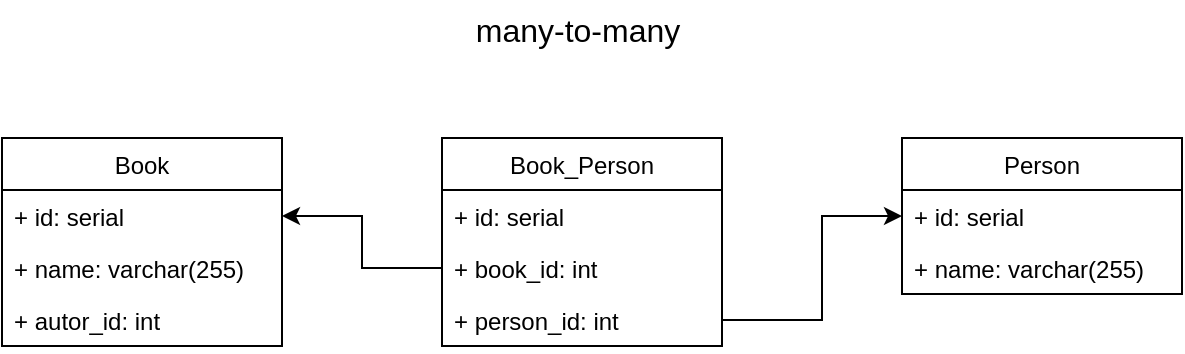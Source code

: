 <mxfile version="16.5.3" type="device"><diagram id="AyGQZr1kFWxZ1HhYFHWs" name="Страница 1"><mxGraphModel dx="1102" dy="600" grid="1" gridSize="10" guides="1" tooltips="1" connect="1" arrows="1" fold="1" page="1" pageScale="1" pageWidth="827" pageHeight="1169" math="0" shadow="0"><root><mxCell id="0"/><mxCell id="1" parent="0"/><mxCell id="9V9yxR8pkP40WK6slRC2-5" value="Person" style="swimlane;fontStyle=0;childLayout=stackLayout;horizontal=1;startSize=26;fillColor=none;horizontalStack=0;resizeParent=1;resizeParentMax=0;resizeLast=0;collapsible=1;marginBottom=0;" vertex="1" parent="1"><mxGeometry x="550" y="240" width="140" height="78" as="geometry"/></mxCell><mxCell id="9V9yxR8pkP40WK6slRC2-6" value="+ id: serial" style="text;strokeColor=none;fillColor=none;align=left;verticalAlign=top;spacingLeft=4;spacingRight=4;overflow=hidden;rotatable=0;points=[[0,0.5],[1,0.5]];portConstraint=eastwest;" vertex="1" parent="9V9yxR8pkP40WK6slRC2-5"><mxGeometry y="26" width="140" height="26" as="geometry"/></mxCell><mxCell id="9V9yxR8pkP40WK6slRC2-7" value="+ name: varchar(255)" style="text;strokeColor=none;fillColor=none;align=left;verticalAlign=top;spacingLeft=4;spacingRight=4;overflow=hidden;rotatable=0;points=[[0,0.5],[1,0.5]];portConstraint=eastwest;" vertex="1" parent="9V9yxR8pkP40WK6slRC2-5"><mxGeometry y="52" width="140" height="26" as="geometry"/></mxCell><mxCell id="9V9yxR8pkP40WK6slRC2-11" value="Book_Person" style="swimlane;fontStyle=0;childLayout=stackLayout;horizontal=1;startSize=26;fillColor=none;horizontalStack=0;resizeParent=1;resizeParentMax=0;resizeLast=0;collapsible=1;marginBottom=0;" vertex="1" parent="1"><mxGeometry x="320" y="240" width="140" height="104" as="geometry"/></mxCell><mxCell id="9V9yxR8pkP40WK6slRC2-12" value="+ id: serial" style="text;strokeColor=none;fillColor=none;align=left;verticalAlign=top;spacingLeft=4;spacingRight=4;overflow=hidden;rotatable=0;points=[[0,0.5],[1,0.5]];portConstraint=eastwest;" vertex="1" parent="9V9yxR8pkP40WK6slRC2-11"><mxGeometry y="26" width="140" height="26" as="geometry"/></mxCell><mxCell id="9V9yxR8pkP40WK6slRC2-13" value="+ book_id: int" style="text;strokeColor=none;fillColor=none;align=left;verticalAlign=top;spacingLeft=4;spacingRight=4;overflow=hidden;rotatable=0;points=[[0,0.5],[1,0.5]];portConstraint=eastwest;" vertex="1" parent="9V9yxR8pkP40WK6slRC2-11"><mxGeometry y="52" width="140" height="26" as="geometry"/></mxCell><mxCell id="9V9yxR8pkP40WK6slRC2-14" value="+ person_id: int" style="text;strokeColor=none;fillColor=none;align=left;verticalAlign=top;spacingLeft=4;spacingRight=4;overflow=hidden;rotatable=0;points=[[0,0.5],[1,0.5]];portConstraint=eastwest;" vertex="1" parent="9V9yxR8pkP40WK6slRC2-11"><mxGeometry y="78" width="140" height="26" as="geometry"/></mxCell><mxCell id="9V9yxR8pkP40WK6slRC2-15" value="Book" style="swimlane;fontStyle=0;childLayout=stackLayout;horizontal=1;startSize=26;fillColor=none;horizontalStack=0;resizeParent=1;resizeParentMax=0;resizeLast=0;collapsible=1;marginBottom=0;" vertex="1" parent="1"><mxGeometry x="100" y="240" width="140" height="104" as="geometry"/></mxCell><mxCell id="9V9yxR8pkP40WK6slRC2-16" value="+ id: serial" style="text;strokeColor=none;fillColor=none;align=left;verticalAlign=top;spacingLeft=4;spacingRight=4;overflow=hidden;rotatable=0;points=[[0,0.5],[1,0.5]];portConstraint=eastwest;" vertex="1" parent="9V9yxR8pkP40WK6slRC2-15"><mxGeometry y="26" width="140" height="26" as="geometry"/></mxCell><mxCell id="9V9yxR8pkP40WK6slRC2-17" value="+ name: varchar(255)" style="text;strokeColor=none;fillColor=none;align=left;verticalAlign=top;spacingLeft=4;spacingRight=4;overflow=hidden;rotatable=0;points=[[0,0.5],[1,0.5]];portConstraint=eastwest;" vertex="1" parent="9V9yxR8pkP40WK6slRC2-15"><mxGeometry y="52" width="140" height="26" as="geometry"/></mxCell><mxCell id="9V9yxR8pkP40WK6slRC2-38" value="+ autor_id: int" style="text;strokeColor=none;fillColor=none;align=left;verticalAlign=top;spacingLeft=4;spacingRight=4;overflow=hidden;rotatable=0;points=[[0,0.5],[1,0.5]];portConstraint=eastwest;" vertex="1" parent="9V9yxR8pkP40WK6slRC2-15"><mxGeometry y="78" width="140" height="26" as="geometry"/></mxCell><mxCell id="9V9yxR8pkP40WK6slRC2-25" value="&lt;div&gt;&lt;font style=&quot;font-size: 16px&quot;&gt;many-to-many&lt;/font&gt;&lt;/div&gt;" style="text;html=1;strokeColor=none;fillColor=none;align=center;verticalAlign=middle;whiteSpace=wrap;rounded=0;" vertex="1" parent="1"><mxGeometry x="328" y="171" width="120" height="30" as="geometry"/></mxCell><mxCell id="9V9yxR8pkP40WK6slRC2-32" value="" style="endArrow=classic;html=1;rounded=0;fontSize=16;exitX=0;exitY=0.5;exitDx=0;exitDy=0;entryX=1;entryY=0.5;entryDx=0;entryDy=0;" edge="1" parent="1" source="9V9yxR8pkP40WK6slRC2-13" target="9V9yxR8pkP40WK6slRC2-16"><mxGeometry relative="1" as="geometry"><mxPoint x="320" y="305" as="sourcePoint"/><mxPoint x="240" y="279" as="targetPoint"/><Array as="points"><mxPoint x="280" y="305"/><mxPoint x="280" y="279"/></Array></mxGeometry></mxCell><mxCell id="9V9yxR8pkP40WK6slRC2-34" value="" style="endArrow=classic;html=1;rounded=0;fontSize=16;exitX=1;exitY=0.5;exitDx=0;exitDy=0;entryX=0;entryY=0.5;entryDx=0;entryDy=0;" edge="1" parent="1" source="9V9yxR8pkP40WK6slRC2-14" target="9V9yxR8pkP40WK6slRC2-6"><mxGeometry relative="1" as="geometry"><mxPoint x="330" y="315" as="sourcePoint"/><mxPoint x="250" y="289" as="targetPoint"/><Array as="points"><mxPoint x="510" y="331"/><mxPoint x="510" y="279"/></Array></mxGeometry></mxCell></root></mxGraphModel></diagram></mxfile>